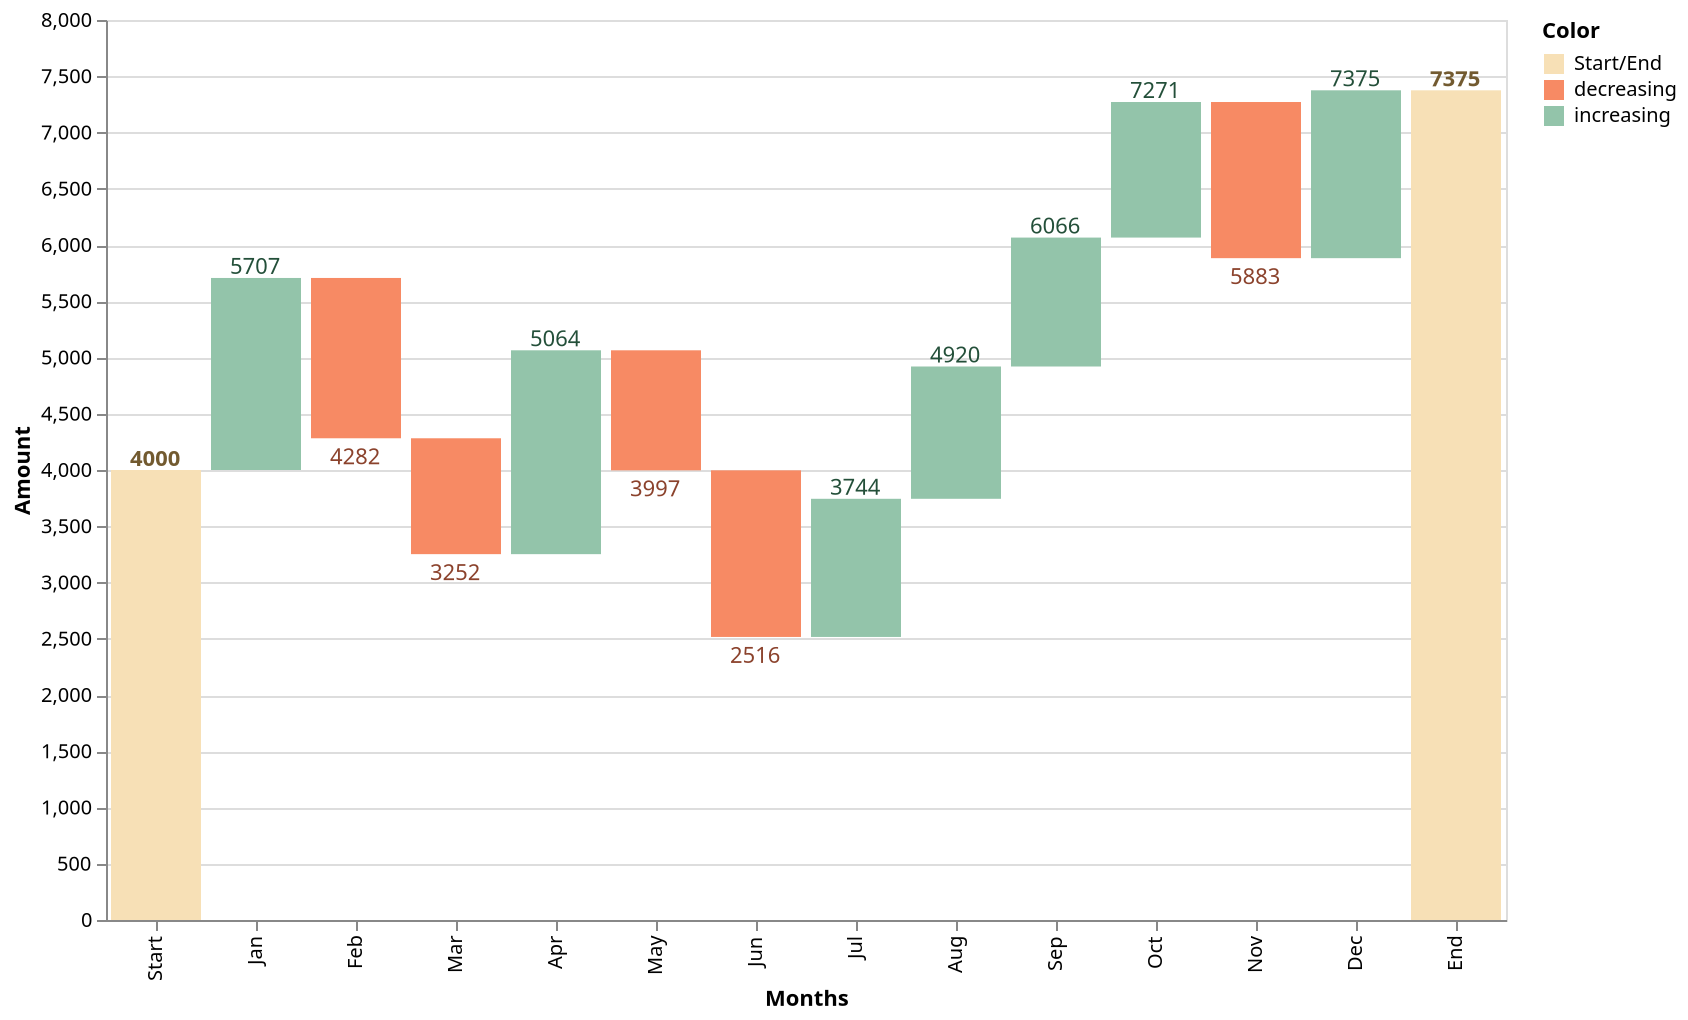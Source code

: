 {
  "$schema": "https://vega.github.io/schema/vega-lite/v2.json",
  "data": {
    "values": [
      {"label": "Start", "amount": 4000},
      {"label": "Jan", "amount": 1707},
      {"label": "Feb", "amount": -1425},
      {"label": "Mar", "amount": -1030},
      {"label": "Apr", "amount": 1812},
      {"label": "May", "amount": -1067},
      {"label": "Jun", "amount": -1481},
      {"label": "Jul", "amount": 1228},
      {"label": "Aug", "amount": 1176},
      {"label": "Sep", "amount": 1146},
      {"label": "Oct", "amount": 1205},
      {"label": "Nov", "amount": -1388},
      {"label": "Dec", "amount": 1492},
      {"label": "End", "amount": 0}
    ]
  },
  "width": 700,
  "height": 450,
  "transform": [
    {"window": [{"op": "row_number", "as": "row"}]},
    {
      "window": [{"op": "sum", "field": "amount", "as": "sum"}],
      "sort": [{"field": "row", "order": "ascending"}]
    },
    {
      "calculate": "datum.label == 'End' ? 0 : datum.sum - datum.amount",
      "as": "previous_amount"
    },
    {
      "calculate": "datum.label == 'End' ? datum.sum : datum.amount",
      "as": "amount"
    },
    {
      "calculate": "datum.label == 'End' || datum.label == 'Start' ? 'Start/End' : datum.amount >= 0 ? 'increasing' : 'decreasing'",
      "as": "Color"
    },
    {
      "calculate": "datum.Color == 'decreasing' ? datum.sum : ''",
      "as": "sum_dec"
    },
    {
      "calculate": "datum.Color == 'increasing' ? datum.sum : ''",
      "as": "sum_inc"
    },
    {
      "calculate": "datum.Color == 'Start/End' ? datum.sum : ''",
      "as": "sum_start_end"
    }
  ],
  "encoding": {
    "y": {
      "field": "previous_amount",
      "type": "quantitative",
      "axis": {"title": "Amount"}
    },
    "y2": {"field": "sum", "type": "quantitative"},
    "x": {
      "field": "label",
      "type": "ordinal",
      "sort": {"field": "row", "op": "min"},
      "axis": {"title": "Months"}
    }
  },
  "layer": [
    {
      "mark": "bar",
      "encoding": {
        "color": {
          "field": "Color",
          "type": "nominal",
          "scale": {"range": ["#f7e0b6", "#f78a64", "#93c4aa"]}
        }
      }
    },
    {
      "mark": {"type": "text", "dy": -5},
      "encoding": {
        "y": {"field": "sum_inc", "type": "quantitative"},
        "text": {"field": "sum_inc", "type": "nominal"},
        "color": {"value": "#234f39"}
      }
    },
    {
      "mark": {"type": "text", "dy": -5, "fontWeight": "bold"},
      "encoding": {
        "y": {"field": "sum_start_end", "type": "quantitative"},
        "text": {"field": "sum_start_end", "type": "nominal"},
        "color": {"value": "#725a30"}
      }
    },
    {
      "mark": {"type": "text", "dy": 4, "baseline": "top"},
      "encoding": {
        "y": {"field": "sum_dec", "type": "quantitative"},
        "text": {"field": "sum_dec", "type": "nominal"},
        "color": {"value": "#8b422c"}
      }
    }
  ]
}